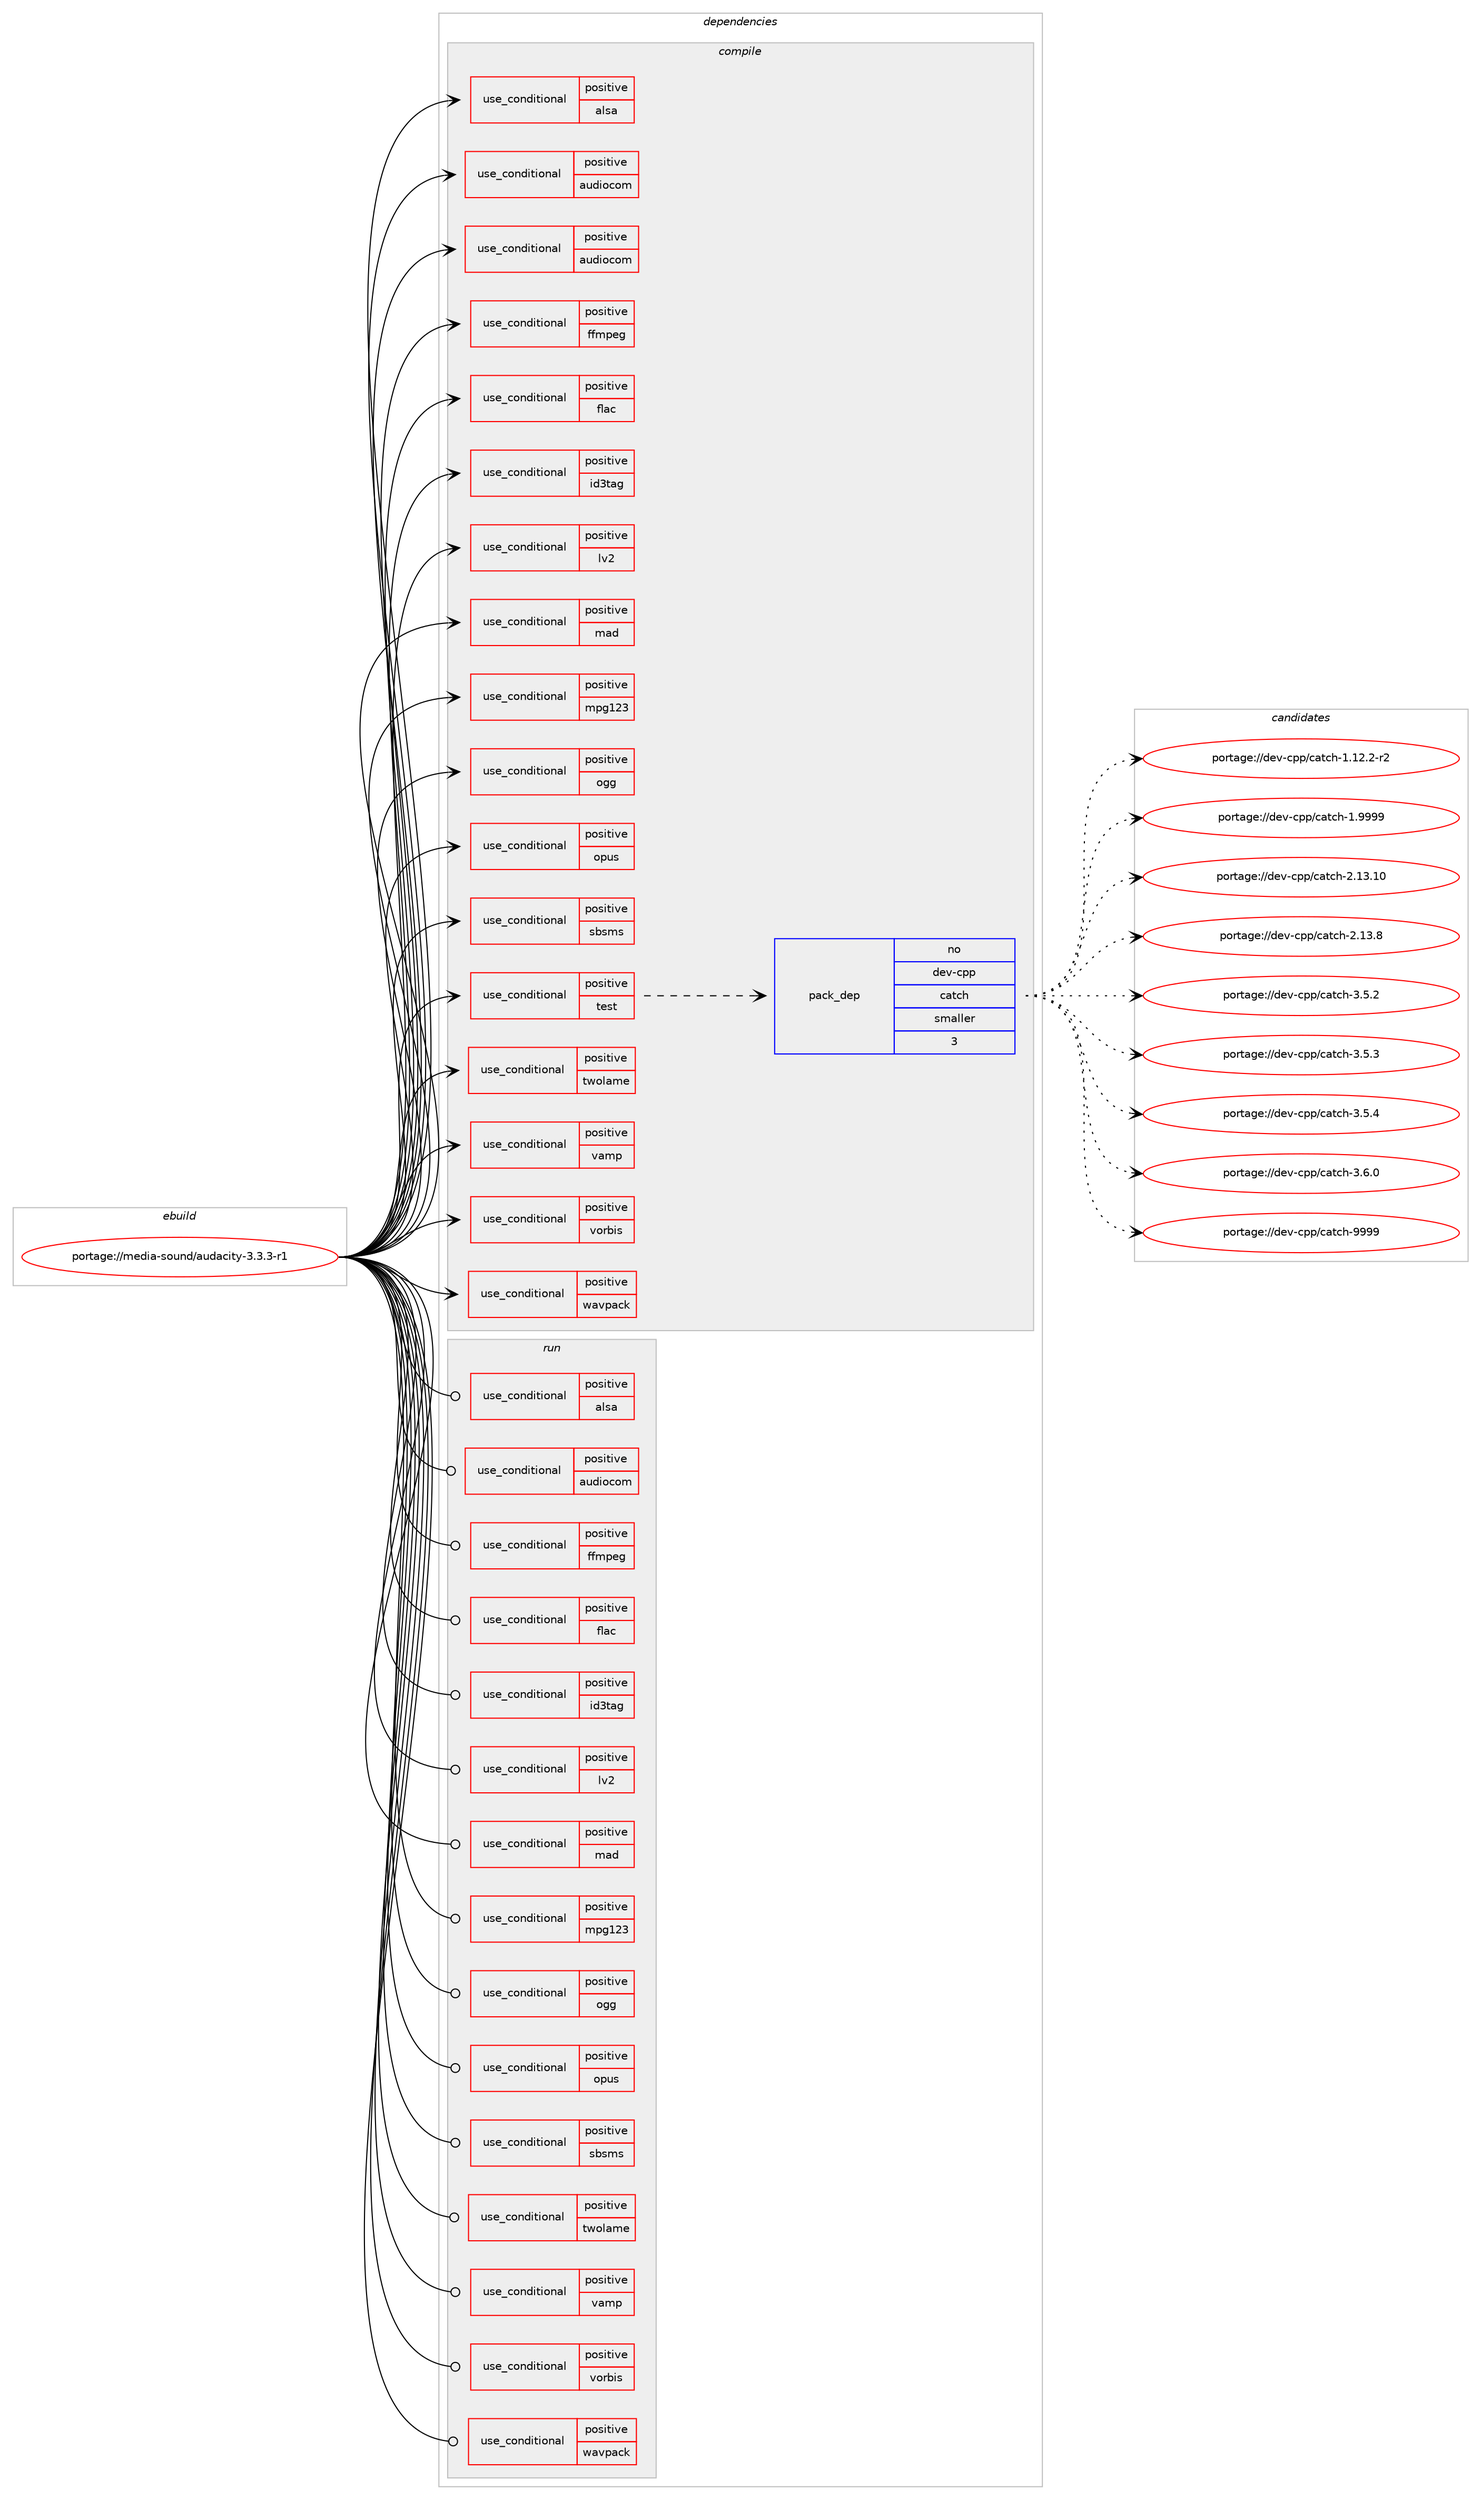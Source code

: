 digraph prolog {

# *************
# Graph options
# *************

newrank=true;
concentrate=true;
compound=true;
graph [rankdir=LR,fontname=Helvetica,fontsize=10,ranksep=1.5];#, ranksep=2.5, nodesep=0.2];
edge  [arrowhead=vee];
node  [fontname=Helvetica,fontsize=10];

# **********
# The ebuild
# **********

subgraph cluster_leftcol {
color=gray;
rank=same;
label=<<i>ebuild</i>>;
id [label="portage://media-sound/audacity-3.3.3-r1", color=red, width=4, href="../media-sound/audacity-3.3.3-r1.svg"];
}

# ****************
# The dependencies
# ****************

subgraph cluster_midcol {
color=gray;
label=<<i>dependencies</i>>;
subgraph cluster_compile {
fillcolor="#eeeeee";
style=filled;
label=<<i>compile</i>>;
subgraph cond77189 {
dependency161896 [label=<<TABLE BORDER="0" CELLBORDER="1" CELLSPACING="0" CELLPADDING="4"><TR><TD ROWSPAN="3" CELLPADDING="10">use_conditional</TD></TR><TR><TD>positive</TD></TR><TR><TD>alsa</TD></TR></TABLE>>, shape=none, color=red];
# *** BEGIN UNKNOWN DEPENDENCY TYPE (TODO) ***
# dependency161896 -> package_dependency(portage://media-sound/audacity-3.3.3-r1,install,no,media-libs,alsa-lib,none,[,,],[],[])
# *** END UNKNOWN DEPENDENCY TYPE (TODO) ***

}
id:e -> dependency161896:w [weight=20,style="solid",arrowhead="vee"];
subgraph cond77190 {
dependency161897 [label=<<TABLE BORDER="0" CELLBORDER="1" CELLSPACING="0" CELLPADDING="4"><TR><TD ROWSPAN="3" CELLPADDING="10">use_conditional</TD></TR><TR><TD>positive</TD></TR><TR><TD>audiocom</TD></TR></TABLE>>, shape=none, color=red];
# *** BEGIN UNKNOWN DEPENDENCY TYPE (TODO) ***
# dependency161897 -> package_dependency(portage://media-sound/audacity-3.3.3-r1,install,no,dev-libs,rapidjson,none,[,,],[],[])
# *** END UNKNOWN DEPENDENCY TYPE (TODO) ***

}
id:e -> dependency161897:w [weight=20,style="solid",arrowhead="vee"];
subgraph cond77191 {
dependency161898 [label=<<TABLE BORDER="0" CELLBORDER="1" CELLSPACING="0" CELLPADDING="4"><TR><TD ROWSPAN="3" CELLPADDING="10">use_conditional</TD></TR><TR><TD>positive</TD></TR><TR><TD>audiocom</TD></TR></TABLE>>, shape=none, color=red];
# *** BEGIN UNKNOWN DEPENDENCY TYPE (TODO) ***
# dependency161898 -> package_dependency(portage://media-sound/audacity-3.3.3-r1,install,no,net-misc,curl,none,[,,],[],[])
# *** END UNKNOWN DEPENDENCY TYPE (TODO) ***

}
id:e -> dependency161898:w [weight=20,style="solid",arrowhead="vee"];
subgraph cond77192 {
dependency161899 [label=<<TABLE BORDER="0" CELLBORDER="1" CELLSPACING="0" CELLPADDING="4"><TR><TD ROWSPAN="3" CELLPADDING="10">use_conditional</TD></TR><TR><TD>positive</TD></TR><TR><TD>ffmpeg</TD></TR></TABLE>>, shape=none, color=red];
# *** BEGIN UNKNOWN DEPENDENCY TYPE (TODO) ***
# dependency161899 -> package_dependency(portage://media-sound/audacity-3.3.3-r1,install,no,media-video,ffmpeg,none,[,,],[],[])
# *** END UNKNOWN DEPENDENCY TYPE (TODO) ***

}
id:e -> dependency161899:w [weight=20,style="solid",arrowhead="vee"];
subgraph cond77193 {
dependency161900 [label=<<TABLE BORDER="0" CELLBORDER="1" CELLSPACING="0" CELLPADDING="4"><TR><TD ROWSPAN="3" CELLPADDING="10">use_conditional</TD></TR><TR><TD>positive</TD></TR><TR><TD>flac</TD></TR></TABLE>>, shape=none, color=red];
# *** BEGIN UNKNOWN DEPENDENCY TYPE (TODO) ***
# dependency161900 -> package_dependency(portage://media-sound/audacity-3.3.3-r1,install,no,media-libs,flac,none,[,,],any_same_slot,[use(enable(cxx),none)])
# *** END UNKNOWN DEPENDENCY TYPE (TODO) ***

}
id:e -> dependency161900:w [weight=20,style="solid",arrowhead="vee"];
subgraph cond77194 {
dependency161901 [label=<<TABLE BORDER="0" CELLBORDER="1" CELLSPACING="0" CELLPADDING="4"><TR><TD ROWSPAN="3" CELLPADDING="10">use_conditional</TD></TR><TR><TD>positive</TD></TR><TR><TD>id3tag</TD></TR></TABLE>>, shape=none, color=red];
# *** BEGIN UNKNOWN DEPENDENCY TYPE (TODO) ***
# dependency161901 -> package_dependency(portage://media-sound/audacity-3.3.3-r1,install,no,media-libs,libid3tag,none,[,,],any_same_slot,[])
# *** END UNKNOWN DEPENDENCY TYPE (TODO) ***

}
id:e -> dependency161901:w [weight=20,style="solid",arrowhead="vee"];
subgraph cond77195 {
dependency161902 [label=<<TABLE BORDER="0" CELLBORDER="1" CELLSPACING="0" CELLPADDING="4"><TR><TD ROWSPAN="3" CELLPADDING="10">use_conditional</TD></TR><TR><TD>positive</TD></TR><TR><TD>lv2</TD></TR></TABLE>>, shape=none, color=red];
# *** BEGIN UNKNOWN DEPENDENCY TYPE (TODO) ***
# dependency161902 -> package_dependency(portage://media-sound/audacity-3.3.3-r1,install,no,dev-libs,serd,none,[,,],[],[])
# *** END UNKNOWN DEPENDENCY TYPE (TODO) ***

# *** BEGIN UNKNOWN DEPENDENCY TYPE (TODO) ***
# dependency161902 -> package_dependency(portage://media-sound/audacity-3.3.3-r1,install,no,dev-libs,sord,none,[,,],[],[])
# *** END UNKNOWN DEPENDENCY TYPE (TODO) ***

# *** BEGIN UNKNOWN DEPENDENCY TYPE (TODO) ***
# dependency161902 -> package_dependency(portage://media-sound/audacity-3.3.3-r1,install,no,media-libs,lilv,none,[,,],[],[])
# *** END UNKNOWN DEPENDENCY TYPE (TODO) ***

# *** BEGIN UNKNOWN DEPENDENCY TYPE (TODO) ***
# dependency161902 -> package_dependency(portage://media-sound/audacity-3.3.3-r1,install,no,media-libs,lv2,none,[,,],[],[])
# *** END UNKNOWN DEPENDENCY TYPE (TODO) ***

# *** BEGIN UNKNOWN DEPENDENCY TYPE (TODO) ***
# dependency161902 -> package_dependency(portage://media-sound/audacity-3.3.3-r1,install,no,media-libs,sratom,none,[,,],[],[])
# *** END UNKNOWN DEPENDENCY TYPE (TODO) ***

# *** BEGIN UNKNOWN DEPENDENCY TYPE (TODO) ***
# dependency161902 -> package_dependency(portage://media-sound/audacity-3.3.3-r1,install,no,media-libs,suil,none,[,,],[],[])
# *** END UNKNOWN DEPENDENCY TYPE (TODO) ***

}
id:e -> dependency161902:w [weight=20,style="solid",arrowhead="vee"];
subgraph cond77196 {
dependency161903 [label=<<TABLE BORDER="0" CELLBORDER="1" CELLSPACING="0" CELLPADDING="4"><TR><TD ROWSPAN="3" CELLPADDING="10">use_conditional</TD></TR><TR><TD>positive</TD></TR><TR><TD>mad</TD></TR></TABLE>>, shape=none, color=red];
# *** BEGIN UNKNOWN DEPENDENCY TYPE (TODO) ***
# dependency161903 -> package_dependency(portage://media-sound/audacity-3.3.3-r1,install,no,media-libs,libmad,none,[,,],[],[])
# *** END UNKNOWN DEPENDENCY TYPE (TODO) ***

}
id:e -> dependency161903:w [weight=20,style="solid",arrowhead="vee"];
subgraph cond77197 {
dependency161904 [label=<<TABLE BORDER="0" CELLBORDER="1" CELLSPACING="0" CELLPADDING="4"><TR><TD ROWSPAN="3" CELLPADDING="10">use_conditional</TD></TR><TR><TD>positive</TD></TR><TR><TD>mpg123</TD></TR></TABLE>>, shape=none, color=red];
# *** BEGIN UNKNOWN DEPENDENCY TYPE (TODO) ***
# dependency161904 -> package_dependency(portage://media-sound/audacity-3.3.3-r1,install,no,media-sound,mpg123-base,none,[,,],[],[])
# *** END UNKNOWN DEPENDENCY TYPE (TODO) ***

}
id:e -> dependency161904:w [weight=20,style="solid",arrowhead="vee"];
subgraph cond77198 {
dependency161905 [label=<<TABLE BORDER="0" CELLBORDER="1" CELLSPACING="0" CELLPADDING="4"><TR><TD ROWSPAN="3" CELLPADDING="10">use_conditional</TD></TR><TR><TD>positive</TD></TR><TR><TD>ogg</TD></TR></TABLE>>, shape=none, color=red];
# *** BEGIN UNKNOWN DEPENDENCY TYPE (TODO) ***
# dependency161905 -> package_dependency(portage://media-sound/audacity-3.3.3-r1,install,no,media-libs,libogg,none,[,,],[],[])
# *** END UNKNOWN DEPENDENCY TYPE (TODO) ***

}
id:e -> dependency161905:w [weight=20,style="solid",arrowhead="vee"];
subgraph cond77199 {
dependency161906 [label=<<TABLE BORDER="0" CELLBORDER="1" CELLSPACING="0" CELLPADDING="4"><TR><TD ROWSPAN="3" CELLPADDING="10">use_conditional</TD></TR><TR><TD>positive</TD></TR><TR><TD>opus</TD></TR></TABLE>>, shape=none, color=red];
# *** BEGIN UNKNOWN DEPENDENCY TYPE (TODO) ***
# dependency161906 -> package_dependency(portage://media-sound/audacity-3.3.3-r1,install,no,media-libs,opus,none,[,,],[],[])
# *** END UNKNOWN DEPENDENCY TYPE (TODO) ***

}
id:e -> dependency161906:w [weight=20,style="solid",arrowhead="vee"];
subgraph cond77200 {
dependency161907 [label=<<TABLE BORDER="0" CELLBORDER="1" CELLSPACING="0" CELLPADDING="4"><TR><TD ROWSPAN="3" CELLPADDING="10">use_conditional</TD></TR><TR><TD>positive</TD></TR><TR><TD>sbsms</TD></TR></TABLE>>, shape=none, color=red];
# *** BEGIN UNKNOWN DEPENDENCY TYPE (TODO) ***
# dependency161907 -> package_dependency(portage://media-sound/audacity-3.3.3-r1,install,no,media-libs,libsbsms,none,[,,],[],[])
# *** END UNKNOWN DEPENDENCY TYPE (TODO) ***

}
id:e -> dependency161907:w [weight=20,style="solid",arrowhead="vee"];
subgraph cond77201 {
dependency161908 [label=<<TABLE BORDER="0" CELLBORDER="1" CELLSPACING="0" CELLPADDING="4"><TR><TD ROWSPAN="3" CELLPADDING="10">use_conditional</TD></TR><TR><TD>positive</TD></TR><TR><TD>test</TD></TR></TABLE>>, shape=none, color=red];
subgraph pack82335 {
dependency161909 [label=<<TABLE BORDER="0" CELLBORDER="1" CELLSPACING="0" CELLPADDING="4" WIDTH="220"><TR><TD ROWSPAN="6" CELLPADDING="30">pack_dep</TD></TR><TR><TD WIDTH="110">no</TD></TR><TR><TD>dev-cpp</TD></TR><TR><TD>catch</TD></TR><TR><TD>smaller</TD></TR><TR><TD>3</TD></TR></TABLE>>, shape=none, color=blue];
}
dependency161908:e -> dependency161909:w [weight=20,style="dashed",arrowhead="vee"];
}
id:e -> dependency161908:w [weight=20,style="solid",arrowhead="vee"];
subgraph cond77202 {
dependency161910 [label=<<TABLE BORDER="0" CELLBORDER="1" CELLSPACING="0" CELLPADDING="4"><TR><TD ROWSPAN="3" CELLPADDING="10">use_conditional</TD></TR><TR><TD>positive</TD></TR><TR><TD>twolame</TD></TR></TABLE>>, shape=none, color=red];
# *** BEGIN UNKNOWN DEPENDENCY TYPE (TODO) ***
# dependency161910 -> package_dependency(portage://media-sound/audacity-3.3.3-r1,install,no,media-sound,twolame,none,[,,],[],[])
# *** END UNKNOWN DEPENDENCY TYPE (TODO) ***

}
id:e -> dependency161910:w [weight=20,style="solid",arrowhead="vee"];
subgraph cond77203 {
dependency161911 [label=<<TABLE BORDER="0" CELLBORDER="1" CELLSPACING="0" CELLPADDING="4"><TR><TD ROWSPAN="3" CELLPADDING="10">use_conditional</TD></TR><TR><TD>positive</TD></TR><TR><TD>vamp</TD></TR></TABLE>>, shape=none, color=red];
# *** BEGIN UNKNOWN DEPENDENCY TYPE (TODO) ***
# dependency161911 -> package_dependency(portage://media-sound/audacity-3.3.3-r1,install,no,media-libs,vamp-plugin-sdk,none,[,,],[],[])
# *** END UNKNOWN DEPENDENCY TYPE (TODO) ***

}
id:e -> dependency161911:w [weight=20,style="solid",arrowhead="vee"];
subgraph cond77204 {
dependency161912 [label=<<TABLE BORDER="0" CELLBORDER="1" CELLSPACING="0" CELLPADDING="4"><TR><TD ROWSPAN="3" CELLPADDING="10">use_conditional</TD></TR><TR><TD>positive</TD></TR><TR><TD>vorbis</TD></TR></TABLE>>, shape=none, color=red];
# *** BEGIN UNKNOWN DEPENDENCY TYPE (TODO) ***
# dependency161912 -> package_dependency(portage://media-sound/audacity-3.3.3-r1,install,no,media-libs,libvorbis,none,[,,],[],[])
# *** END UNKNOWN DEPENDENCY TYPE (TODO) ***

}
id:e -> dependency161912:w [weight=20,style="solid",arrowhead="vee"];
subgraph cond77205 {
dependency161913 [label=<<TABLE BORDER="0" CELLBORDER="1" CELLSPACING="0" CELLPADDING="4"><TR><TD ROWSPAN="3" CELLPADDING="10">use_conditional</TD></TR><TR><TD>positive</TD></TR><TR><TD>wavpack</TD></TR></TABLE>>, shape=none, color=red];
# *** BEGIN UNKNOWN DEPENDENCY TYPE (TODO) ***
# dependency161913 -> package_dependency(portage://media-sound/audacity-3.3.3-r1,install,no,media-sound,wavpack,none,[,,],[],[])
# *** END UNKNOWN DEPENDENCY TYPE (TODO) ***

}
id:e -> dependency161913:w [weight=20,style="solid",arrowhead="vee"];
# *** BEGIN UNKNOWN DEPENDENCY TYPE (TODO) ***
# id -> package_dependency(portage://media-sound/audacity-3.3.3-r1,install,no,dev-db,sqlite,none,[,,],[slot(3)],[])
# *** END UNKNOWN DEPENDENCY TYPE (TODO) ***

# *** BEGIN UNKNOWN DEPENDENCY TYPE (TODO) ***
# id -> package_dependency(portage://media-sound/audacity-3.3.3-r1,install,no,dev-libs,expat,none,[,,],[],[])
# *** END UNKNOWN DEPENDENCY TYPE (TODO) ***

# *** BEGIN UNKNOWN DEPENDENCY TYPE (TODO) ***
# id -> package_dependency(portage://media-sound/audacity-3.3.3-r1,install,no,dev-libs,glib,none,[,,],[slot(2)],[])
# *** END UNKNOWN DEPENDENCY TYPE (TODO) ***

# *** BEGIN UNKNOWN DEPENDENCY TYPE (TODO) ***
# id -> package_dependency(portage://media-sound/audacity-3.3.3-r1,install,no,media-libs,libsndfile,none,[,,],[],[])
# *** END UNKNOWN DEPENDENCY TYPE (TODO) ***

# *** BEGIN UNKNOWN DEPENDENCY TYPE (TODO) ***
# id -> package_dependency(portage://media-sound/audacity-3.3.3-r1,install,no,media-libs,libsoundtouch,none,[,,],any_same_slot,[])
# *** END UNKNOWN DEPENDENCY TYPE (TODO) ***

# *** BEGIN UNKNOWN DEPENDENCY TYPE (TODO) ***
# id -> package_dependency(portage://media-sound/audacity-3.3.3-r1,install,no,media-libs,portaudio,none,[,,],[],[use(optenable(alsa),none)])
# *** END UNKNOWN DEPENDENCY TYPE (TODO) ***

# *** BEGIN UNKNOWN DEPENDENCY TYPE (TODO) ***
# id -> package_dependency(portage://media-sound/audacity-3.3.3-r1,install,no,media-libs,portmidi,none,[,,],[],[])
# *** END UNKNOWN DEPENDENCY TYPE (TODO) ***

# *** BEGIN UNKNOWN DEPENDENCY TYPE (TODO) ***
# id -> package_dependency(portage://media-sound/audacity-3.3.3-r1,install,no,media-libs,portsmf,none,[,,],any_same_slot,[])
# *** END UNKNOWN DEPENDENCY TYPE (TODO) ***

# *** BEGIN UNKNOWN DEPENDENCY TYPE (TODO) ***
# id -> package_dependency(portage://media-sound/audacity-3.3.3-r1,install,no,media-libs,soxr,none,[,,],[],[])
# *** END UNKNOWN DEPENDENCY TYPE (TODO) ***

# *** BEGIN UNKNOWN DEPENDENCY TYPE (TODO) ***
# id -> package_dependency(portage://media-sound/audacity-3.3.3-r1,install,no,media-sound,lame,none,[,,],[],[])
# *** END UNKNOWN DEPENDENCY TYPE (TODO) ***

# *** BEGIN UNKNOWN DEPENDENCY TYPE (TODO) ***
# id -> package_dependency(portage://media-sound/audacity-3.3.3-r1,install,no,sys-apps,util-linux,none,[,,],[],[])
# *** END UNKNOWN DEPENDENCY TYPE (TODO) ***

# *** BEGIN UNKNOWN DEPENDENCY TYPE (TODO) ***
# id -> package_dependency(portage://media-sound/audacity-3.3.3-r1,install,no,x11-base,xorg-proto,none,[,,],[],[])
# *** END UNKNOWN DEPENDENCY TYPE (TODO) ***

# *** BEGIN UNKNOWN DEPENDENCY TYPE (TODO) ***
# id -> package_dependency(portage://media-sound/audacity-3.3.3-r1,install,no,x11-libs,gdk-pixbuf,none,[,,],[slot(2)],[])
# *** END UNKNOWN DEPENDENCY TYPE (TODO) ***

# *** BEGIN UNKNOWN DEPENDENCY TYPE (TODO) ***
# id -> package_dependency(portage://media-sound/audacity-3.3.3-r1,install,no,x11-libs,gtk+,none,[,,],[slot(3)],[])
# *** END UNKNOWN DEPENDENCY TYPE (TODO) ***

# *** BEGIN UNKNOWN DEPENDENCY TYPE (TODO) ***
# id -> package_dependency(portage://media-sound/audacity-3.3.3-r1,install,no,x11-libs,wxGTK,none,[,,],[slot(3.2-gtk3)],[use(enable(X),none)])
# *** END UNKNOWN DEPENDENCY TYPE (TODO) ***

}
subgraph cluster_compileandrun {
fillcolor="#eeeeee";
style=filled;
label=<<i>compile and run</i>>;
}
subgraph cluster_run {
fillcolor="#eeeeee";
style=filled;
label=<<i>run</i>>;
subgraph cond77206 {
dependency161914 [label=<<TABLE BORDER="0" CELLBORDER="1" CELLSPACING="0" CELLPADDING="4"><TR><TD ROWSPAN="3" CELLPADDING="10">use_conditional</TD></TR><TR><TD>positive</TD></TR><TR><TD>alsa</TD></TR></TABLE>>, shape=none, color=red];
# *** BEGIN UNKNOWN DEPENDENCY TYPE (TODO) ***
# dependency161914 -> package_dependency(portage://media-sound/audacity-3.3.3-r1,run,no,media-libs,alsa-lib,none,[,,],[],[])
# *** END UNKNOWN DEPENDENCY TYPE (TODO) ***

}
id:e -> dependency161914:w [weight=20,style="solid",arrowhead="odot"];
subgraph cond77207 {
dependency161915 [label=<<TABLE BORDER="0" CELLBORDER="1" CELLSPACING="0" CELLPADDING="4"><TR><TD ROWSPAN="3" CELLPADDING="10">use_conditional</TD></TR><TR><TD>positive</TD></TR><TR><TD>audiocom</TD></TR></TABLE>>, shape=none, color=red];
# *** BEGIN UNKNOWN DEPENDENCY TYPE (TODO) ***
# dependency161915 -> package_dependency(portage://media-sound/audacity-3.3.3-r1,run,no,net-misc,curl,none,[,,],[],[])
# *** END UNKNOWN DEPENDENCY TYPE (TODO) ***

}
id:e -> dependency161915:w [weight=20,style="solid",arrowhead="odot"];
subgraph cond77208 {
dependency161916 [label=<<TABLE BORDER="0" CELLBORDER="1" CELLSPACING="0" CELLPADDING="4"><TR><TD ROWSPAN="3" CELLPADDING="10">use_conditional</TD></TR><TR><TD>positive</TD></TR><TR><TD>ffmpeg</TD></TR></TABLE>>, shape=none, color=red];
# *** BEGIN UNKNOWN DEPENDENCY TYPE (TODO) ***
# dependency161916 -> package_dependency(portage://media-sound/audacity-3.3.3-r1,run,no,media-video,ffmpeg,none,[,,],[],[])
# *** END UNKNOWN DEPENDENCY TYPE (TODO) ***

}
id:e -> dependency161916:w [weight=20,style="solid",arrowhead="odot"];
subgraph cond77209 {
dependency161917 [label=<<TABLE BORDER="0" CELLBORDER="1" CELLSPACING="0" CELLPADDING="4"><TR><TD ROWSPAN="3" CELLPADDING="10">use_conditional</TD></TR><TR><TD>positive</TD></TR><TR><TD>flac</TD></TR></TABLE>>, shape=none, color=red];
# *** BEGIN UNKNOWN DEPENDENCY TYPE (TODO) ***
# dependency161917 -> package_dependency(portage://media-sound/audacity-3.3.3-r1,run,no,media-libs,flac,none,[,,],any_same_slot,[use(enable(cxx),none)])
# *** END UNKNOWN DEPENDENCY TYPE (TODO) ***

}
id:e -> dependency161917:w [weight=20,style="solid",arrowhead="odot"];
subgraph cond77210 {
dependency161918 [label=<<TABLE BORDER="0" CELLBORDER="1" CELLSPACING="0" CELLPADDING="4"><TR><TD ROWSPAN="3" CELLPADDING="10">use_conditional</TD></TR><TR><TD>positive</TD></TR><TR><TD>id3tag</TD></TR></TABLE>>, shape=none, color=red];
# *** BEGIN UNKNOWN DEPENDENCY TYPE (TODO) ***
# dependency161918 -> package_dependency(portage://media-sound/audacity-3.3.3-r1,run,no,media-libs,libid3tag,none,[,,],any_same_slot,[])
# *** END UNKNOWN DEPENDENCY TYPE (TODO) ***

}
id:e -> dependency161918:w [weight=20,style="solid",arrowhead="odot"];
subgraph cond77211 {
dependency161919 [label=<<TABLE BORDER="0" CELLBORDER="1" CELLSPACING="0" CELLPADDING="4"><TR><TD ROWSPAN="3" CELLPADDING="10">use_conditional</TD></TR><TR><TD>positive</TD></TR><TR><TD>lv2</TD></TR></TABLE>>, shape=none, color=red];
# *** BEGIN UNKNOWN DEPENDENCY TYPE (TODO) ***
# dependency161919 -> package_dependency(portage://media-sound/audacity-3.3.3-r1,run,no,dev-libs,serd,none,[,,],[],[])
# *** END UNKNOWN DEPENDENCY TYPE (TODO) ***

# *** BEGIN UNKNOWN DEPENDENCY TYPE (TODO) ***
# dependency161919 -> package_dependency(portage://media-sound/audacity-3.3.3-r1,run,no,dev-libs,sord,none,[,,],[],[])
# *** END UNKNOWN DEPENDENCY TYPE (TODO) ***

# *** BEGIN UNKNOWN DEPENDENCY TYPE (TODO) ***
# dependency161919 -> package_dependency(portage://media-sound/audacity-3.3.3-r1,run,no,media-libs,lilv,none,[,,],[],[])
# *** END UNKNOWN DEPENDENCY TYPE (TODO) ***

# *** BEGIN UNKNOWN DEPENDENCY TYPE (TODO) ***
# dependency161919 -> package_dependency(portage://media-sound/audacity-3.3.3-r1,run,no,media-libs,lv2,none,[,,],[],[])
# *** END UNKNOWN DEPENDENCY TYPE (TODO) ***

# *** BEGIN UNKNOWN DEPENDENCY TYPE (TODO) ***
# dependency161919 -> package_dependency(portage://media-sound/audacity-3.3.3-r1,run,no,media-libs,sratom,none,[,,],[],[])
# *** END UNKNOWN DEPENDENCY TYPE (TODO) ***

# *** BEGIN UNKNOWN DEPENDENCY TYPE (TODO) ***
# dependency161919 -> package_dependency(portage://media-sound/audacity-3.3.3-r1,run,no,media-libs,suil,none,[,,],[],[])
# *** END UNKNOWN DEPENDENCY TYPE (TODO) ***

}
id:e -> dependency161919:w [weight=20,style="solid",arrowhead="odot"];
subgraph cond77212 {
dependency161920 [label=<<TABLE BORDER="0" CELLBORDER="1" CELLSPACING="0" CELLPADDING="4"><TR><TD ROWSPAN="3" CELLPADDING="10">use_conditional</TD></TR><TR><TD>positive</TD></TR><TR><TD>mad</TD></TR></TABLE>>, shape=none, color=red];
# *** BEGIN UNKNOWN DEPENDENCY TYPE (TODO) ***
# dependency161920 -> package_dependency(portage://media-sound/audacity-3.3.3-r1,run,no,media-libs,libmad,none,[,,],[],[])
# *** END UNKNOWN DEPENDENCY TYPE (TODO) ***

}
id:e -> dependency161920:w [weight=20,style="solid",arrowhead="odot"];
subgraph cond77213 {
dependency161921 [label=<<TABLE BORDER="0" CELLBORDER="1" CELLSPACING="0" CELLPADDING="4"><TR><TD ROWSPAN="3" CELLPADDING="10">use_conditional</TD></TR><TR><TD>positive</TD></TR><TR><TD>mpg123</TD></TR></TABLE>>, shape=none, color=red];
# *** BEGIN UNKNOWN DEPENDENCY TYPE (TODO) ***
# dependency161921 -> package_dependency(portage://media-sound/audacity-3.3.3-r1,run,no,media-sound,mpg123-base,none,[,,],[],[])
# *** END UNKNOWN DEPENDENCY TYPE (TODO) ***

}
id:e -> dependency161921:w [weight=20,style="solid",arrowhead="odot"];
subgraph cond77214 {
dependency161922 [label=<<TABLE BORDER="0" CELLBORDER="1" CELLSPACING="0" CELLPADDING="4"><TR><TD ROWSPAN="3" CELLPADDING="10">use_conditional</TD></TR><TR><TD>positive</TD></TR><TR><TD>ogg</TD></TR></TABLE>>, shape=none, color=red];
# *** BEGIN UNKNOWN DEPENDENCY TYPE (TODO) ***
# dependency161922 -> package_dependency(portage://media-sound/audacity-3.3.3-r1,run,no,media-libs,libogg,none,[,,],[],[])
# *** END UNKNOWN DEPENDENCY TYPE (TODO) ***

}
id:e -> dependency161922:w [weight=20,style="solid",arrowhead="odot"];
subgraph cond77215 {
dependency161923 [label=<<TABLE BORDER="0" CELLBORDER="1" CELLSPACING="0" CELLPADDING="4"><TR><TD ROWSPAN="3" CELLPADDING="10">use_conditional</TD></TR><TR><TD>positive</TD></TR><TR><TD>opus</TD></TR></TABLE>>, shape=none, color=red];
# *** BEGIN UNKNOWN DEPENDENCY TYPE (TODO) ***
# dependency161923 -> package_dependency(portage://media-sound/audacity-3.3.3-r1,run,no,media-libs,opus,none,[,,],[],[])
# *** END UNKNOWN DEPENDENCY TYPE (TODO) ***

}
id:e -> dependency161923:w [weight=20,style="solid",arrowhead="odot"];
subgraph cond77216 {
dependency161924 [label=<<TABLE BORDER="0" CELLBORDER="1" CELLSPACING="0" CELLPADDING="4"><TR><TD ROWSPAN="3" CELLPADDING="10">use_conditional</TD></TR><TR><TD>positive</TD></TR><TR><TD>sbsms</TD></TR></TABLE>>, shape=none, color=red];
# *** BEGIN UNKNOWN DEPENDENCY TYPE (TODO) ***
# dependency161924 -> package_dependency(portage://media-sound/audacity-3.3.3-r1,run,no,media-libs,libsbsms,none,[,,],[],[])
# *** END UNKNOWN DEPENDENCY TYPE (TODO) ***

}
id:e -> dependency161924:w [weight=20,style="solid",arrowhead="odot"];
subgraph cond77217 {
dependency161925 [label=<<TABLE BORDER="0" CELLBORDER="1" CELLSPACING="0" CELLPADDING="4"><TR><TD ROWSPAN="3" CELLPADDING="10">use_conditional</TD></TR><TR><TD>positive</TD></TR><TR><TD>twolame</TD></TR></TABLE>>, shape=none, color=red];
# *** BEGIN UNKNOWN DEPENDENCY TYPE (TODO) ***
# dependency161925 -> package_dependency(portage://media-sound/audacity-3.3.3-r1,run,no,media-sound,twolame,none,[,,],[],[])
# *** END UNKNOWN DEPENDENCY TYPE (TODO) ***

}
id:e -> dependency161925:w [weight=20,style="solid",arrowhead="odot"];
subgraph cond77218 {
dependency161926 [label=<<TABLE BORDER="0" CELLBORDER="1" CELLSPACING="0" CELLPADDING="4"><TR><TD ROWSPAN="3" CELLPADDING="10">use_conditional</TD></TR><TR><TD>positive</TD></TR><TR><TD>vamp</TD></TR></TABLE>>, shape=none, color=red];
# *** BEGIN UNKNOWN DEPENDENCY TYPE (TODO) ***
# dependency161926 -> package_dependency(portage://media-sound/audacity-3.3.3-r1,run,no,media-libs,vamp-plugin-sdk,none,[,,],[],[])
# *** END UNKNOWN DEPENDENCY TYPE (TODO) ***

}
id:e -> dependency161926:w [weight=20,style="solid",arrowhead="odot"];
subgraph cond77219 {
dependency161927 [label=<<TABLE BORDER="0" CELLBORDER="1" CELLSPACING="0" CELLPADDING="4"><TR><TD ROWSPAN="3" CELLPADDING="10">use_conditional</TD></TR><TR><TD>positive</TD></TR><TR><TD>vorbis</TD></TR></TABLE>>, shape=none, color=red];
# *** BEGIN UNKNOWN DEPENDENCY TYPE (TODO) ***
# dependency161927 -> package_dependency(portage://media-sound/audacity-3.3.3-r1,run,no,media-libs,libvorbis,none,[,,],[],[])
# *** END UNKNOWN DEPENDENCY TYPE (TODO) ***

}
id:e -> dependency161927:w [weight=20,style="solid",arrowhead="odot"];
subgraph cond77220 {
dependency161928 [label=<<TABLE BORDER="0" CELLBORDER="1" CELLSPACING="0" CELLPADDING="4"><TR><TD ROWSPAN="3" CELLPADDING="10">use_conditional</TD></TR><TR><TD>positive</TD></TR><TR><TD>wavpack</TD></TR></TABLE>>, shape=none, color=red];
# *** BEGIN UNKNOWN DEPENDENCY TYPE (TODO) ***
# dependency161928 -> package_dependency(portage://media-sound/audacity-3.3.3-r1,run,no,media-sound,wavpack,none,[,,],[],[])
# *** END UNKNOWN DEPENDENCY TYPE (TODO) ***

}
id:e -> dependency161928:w [weight=20,style="solid",arrowhead="odot"];
# *** BEGIN UNKNOWN DEPENDENCY TYPE (TODO) ***
# id -> package_dependency(portage://media-sound/audacity-3.3.3-r1,run,no,dev-db,sqlite,none,[,,],[slot(3)],[])
# *** END UNKNOWN DEPENDENCY TYPE (TODO) ***

# *** BEGIN UNKNOWN DEPENDENCY TYPE (TODO) ***
# id -> package_dependency(portage://media-sound/audacity-3.3.3-r1,run,no,dev-libs,expat,none,[,,],[],[])
# *** END UNKNOWN DEPENDENCY TYPE (TODO) ***

# *** BEGIN UNKNOWN DEPENDENCY TYPE (TODO) ***
# id -> package_dependency(portage://media-sound/audacity-3.3.3-r1,run,no,dev-libs,glib,none,[,,],[slot(2)],[])
# *** END UNKNOWN DEPENDENCY TYPE (TODO) ***

# *** BEGIN UNKNOWN DEPENDENCY TYPE (TODO) ***
# id -> package_dependency(portage://media-sound/audacity-3.3.3-r1,run,no,media-libs,libsndfile,none,[,,],[],[])
# *** END UNKNOWN DEPENDENCY TYPE (TODO) ***

# *** BEGIN UNKNOWN DEPENDENCY TYPE (TODO) ***
# id -> package_dependency(portage://media-sound/audacity-3.3.3-r1,run,no,media-libs,libsoundtouch,none,[,,],any_same_slot,[])
# *** END UNKNOWN DEPENDENCY TYPE (TODO) ***

# *** BEGIN UNKNOWN DEPENDENCY TYPE (TODO) ***
# id -> package_dependency(portage://media-sound/audacity-3.3.3-r1,run,no,media-libs,portaudio,none,[,,],[],[use(optenable(alsa),none)])
# *** END UNKNOWN DEPENDENCY TYPE (TODO) ***

# *** BEGIN UNKNOWN DEPENDENCY TYPE (TODO) ***
# id -> package_dependency(portage://media-sound/audacity-3.3.3-r1,run,no,media-libs,portmidi,none,[,,],[],[])
# *** END UNKNOWN DEPENDENCY TYPE (TODO) ***

# *** BEGIN UNKNOWN DEPENDENCY TYPE (TODO) ***
# id -> package_dependency(portage://media-sound/audacity-3.3.3-r1,run,no,media-libs,portsmf,none,[,,],any_same_slot,[])
# *** END UNKNOWN DEPENDENCY TYPE (TODO) ***

# *** BEGIN UNKNOWN DEPENDENCY TYPE (TODO) ***
# id -> package_dependency(portage://media-sound/audacity-3.3.3-r1,run,no,media-libs,soxr,none,[,,],[],[])
# *** END UNKNOWN DEPENDENCY TYPE (TODO) ***

# *** BEGIN UNKNOWN DEPENDENCY TYPE (TODO) ***
# id -> package_dependency(portage://media-sound/audacity-3.3.3-r1,run,no,media-sound,lame,none,[,,],[],[])
# *** END UNKNOWN DEPENDENCY TYPE (TODO) ***

# *** BEGIN UNKNOWN DEPENDENCY TYPE (TODO) ***
# id -> package_dependency(portage://media-sound/audacity-3.3.3-r1,run,no,sys-apps,util-linux,none,[,,],[],[])
# *** END UNKNOWN DEPENDENCY TYPE (TODO) ***

# *** BEGIN UNKNOWN DEPENDENCY TYPE (TODO) ***
# id -> package_dependency(portage://media-sound/audacity-3.3.3-r1,run,no,x11-libs,gdk-pixbuf,none,[,,],[slot(2)],[])
# *** END UNKNOWN DEPENDENCY TYPE (TODO) ***

# *** BEGIN UNKNOWN DEPENDENCY TYPE (TODO) ***
# id -> package_dependency(portage://media-sound/audacity-3.3.3-r1,run,no,x11-libs,gtk+,none,[,,],[slot(3)],[])
# *** END UNKNOWN DEPENDENCY TYPE (TODO) ***

# *** BEGIN UNKNOWN DEPENDENCY TYPE (TODO) ***
# id -> package_dependency(portage://media-sound/audacity-3.3.3-r1,run,no,x11-libs,wxGTK,none,[,,],[slot(3.2-gtk3)],[use(enable(X),none)])
# *** END UNKNOWN DEPENDENCY TYPE (TODO) ***

}
}

# **************
# The candidates
# **************

subgraph cluster_choices {
rank=same;
color=gray;
label=<<i>candidates</i>>;

subgraph choice82335 {
color=black;
nodesep=1;
choice100101118459911211247999711699104454946495046504511450 [label="portage://dev-cpp/catch-1.12.2-r2", color=red, width=4,href="../dev-cpp/catch-1.12.2-r2.svg"];
choice10010111845991121124799971169910445494657575757 [label="portage://dev-cpp/catch-1.9999", color=red, width=4,href="../dev-cpp/catch-1.9999.svg"];
choice1001011184599112112479997116991044550464951464948 [label="portage://dev-cpp/catch-2.13.10", color=red, width=4,href="../dev-cpp/catch-2.13.10.svg"];
choice10010111845991121124799971169910445504649514656 [label="portage://dev-cpp/catch-2.13.8", color=red, width=4,href="../dev-cpp/catch-2.13.8.svg"];
choice100101118459911211247999711699104455146534650 [label="portage://dev-cpp/catch-3.5.2", color=red, width=4,href="../dev-cpp/catch-3.5.2.svg"];
choice100101118459911211247999711699104455146534651 [label="portage://dev-cpp/catch-3.5.3", color=red, width=4,href="../dev-cpp/catch-3.5.3.svg"];
choice100101118459911211247999711699104455146534652 [label="portage://dev-cpp/catch-3.5.4", color=red, width=4,href="../dev-cpp/catch-3.5.4.svg"];
choice100101118459911211247999711699104455146544648 [label="portage://dev-cpp/catch-3.6.0", color=red, width=4,href="../dev-cpp/catch-3.6.0.svg"];
choice1001011184599112112479997116991044557575757 [label="portage://dev-cpp/catch-9999", color=red, width=4,href="../dev-cpp/catch-9999.svg"];
dependency161909:e -> choice100101118459911211247999711699104454946495046504511450:w [style=dotted,weight="100"];
dependency161909:e -> choice10010111845991121124799971169910445494657575757:w [style=dotted,weight="100"];
dependency161909:e -> choice1001011184599112112479997116991044550464951464948:w [style=dotted,weight="100"];
dependency161909:e -> choice10010111845991121124799971169910445504649514656:w [style=dotted,weight="100"];
dependency161909:e -> choice100101118459911211247999711699104455146534650:w [style=dotted,weight="100"];
dependency161909:e -> choice100101118459911211247999711699104455146534651:w [style=dotted,weight="100"];
dependency161909:e -> choice100101118459911211247999711699104455146534652:w [style=dotted,weight="100"];
dependency161909:e -> choice100101118459911211247999711699104455146544648:w [style=dotted,weight="100"];
dependency161909:e -> choice1001011184599112112479997116991044557575757:w [style=dotted,weight="100"];
}
}

}
